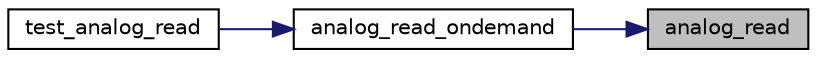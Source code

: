 digraph "analog_read"
{
 // LATEX_PDF_SIZE
  edge [fontname="Helvetica",fontsize="10",labelfontname="Helvetica",labelfontsize="10"];
  node [fontname="Helvetica",fontsize="10",shape=record];
  rankdir="RL";
  Node1 [label="analog_read",height=0.2,width=0.4,color="black", fillcolor="grey75", style="filled", fontcolor="black",tooltip="ADモジュールのデータレジスタ（ADDR*）にラッチされたデータを読み出し"];
  Node1 -> Node2 [dir="back",color="midnightblue",fontsize="10",style="solid",fontname="Helvetica"];
  Node2 [label="analog_read_ondemand",height=0.2,width=0.4,color="black", fillcolor="white", style="filled",URL="$analog__read_8h.html#af70edca908afb27970af7cfb294a8c07",tooltip="ソフトトリガでAD取得を即時実施。その後、データレジスタ（ADDR*）から値を読み取り返却。"];
  Node2 -> Node3 [dir="back",color="midnightblue",fontsize="10",style="solid",fontname="Helvetica"];
  Node3 [label="test_analog_read",height=0.2,width=0.4,color="black", fillcolor="white", style="filled",URL="$test__function_8c.html#a7fce40f0b0f67043ee962379d5140ee6",tooltip=" "];
}
